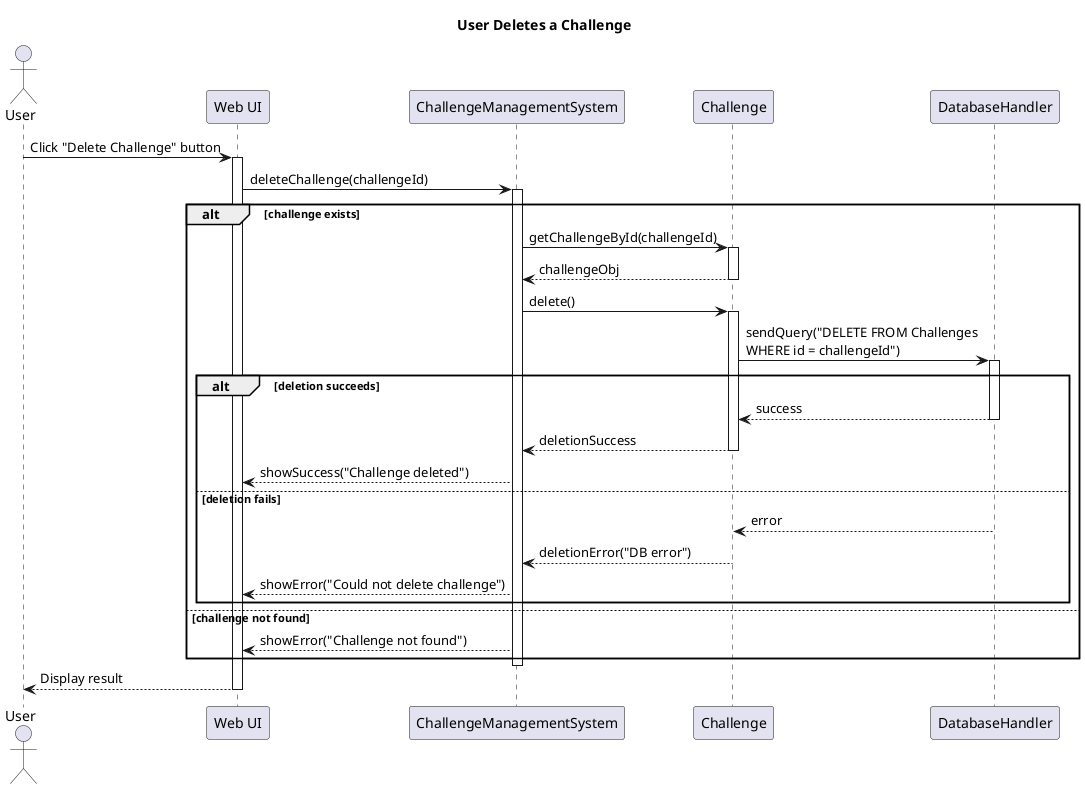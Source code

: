@startuml
title User Deletes a Challenge

actor User
participant "Web UI" as UI
participant ChallengeManagementSystem as CMS
participant Challenge as C
participant DatabaseHandler as DB

User -> UI : Click "Delete Challenge" button
activate UI

UI -> CMS : deleteChallenge(challengeId)
activate CMS

alt challenge exists
    CMS -> C : getChallengeById(challengeId)
    activate C
    C --> CMS : challengeObj
    deactivate C

    CMS -> C : delete()
    activate C

    C -> DB : sendQuery("DELETE FROM Challenges\nWHERE id = challengeId")
    activate DB

    alt deletion succeeds
        DB --> C : success
        deactivate DB

        C --> CMS : deletionSuccess
        deactivate C

        CMS --> UI : showSuccess("Challenge deleted")
    else deletion fails
        DB --> C : error
        deactivate DB

        C --> CMS : deletionError("DB error")
        deactivate C

        CMS --> UI : showError("Could not delete challenge")
    end

else challenge not found
    CMS --> UI : showError("Challenge not found")
end

deactivate CMS
UI --> User : Display result
deactivate UI

@enduml 